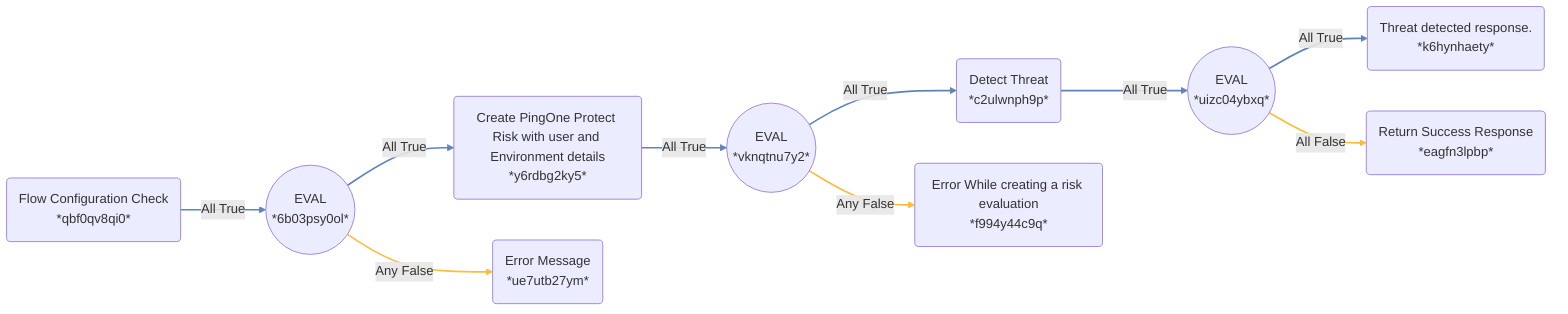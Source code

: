 flowchart LR
    qbf0qv8qi0("Flow Configuration Check<br>*qbf0qv8qi0*") -- All True --> 6b03psy0ol(("EVAL<br>*6b03psy0ol*"))
    6b03psy0ol(("EVAL<br>*6b03psy0ol*")) -- All True --> y6rdbg2ky5("Create PingOne Protect Risk with user and Environment details<br>*y6rdbg2ky5*")
    y6rdbg2ky5("Create PingOne Protect Risk with user and Environment details<br>*y6rdbg2ky5*") -- All True --> vknqtnu7y2(("EVAL<br>*vknqtnu7y2*"))
    vknqtnu7y2(("EVAL<br>*vknqtnu7y2*")) -- All True --> c2ulwnph9p("Detect Threat<br>*c2ulwnph9p*")
    c2ulwnph9p("Detect Threat<br>*c2ulwnph9p*") -- All True --> uizc04ybxq(("EVAL<br>*uizc04ybxq*"))
    uizc04ybxq(("EVAL<br>*uizc04ybxq*")) -- All True --> k6hynhaety("Threat detected response.<br>*k6hynhaety*")
    uizc04ybxq(("EVAL<br>*uizc04ybxq*")) -- All False --> eagfn3lpbp("Return Success Response<br>*eagfn3lpbp*")
    vknqtnu7y2(("EVAL<br>*vknqtnu7y2*")) -- Any False --> f994y44c9q("Error While creating a risk evaluation<br>*f994y44c9q*")
    6b03psy0ol(("EVAL<br>*6b03psy0ol*")) -- Any False --> ue7utb27ym("Error Message<br>*ue7utb27ym*")

    linkStyle 0 stroke:#5F84BB,stroke-width:2px;
    linkStyle 1 stroke:#5F84BB,stroke-width:2px;
    linkStyle 2 stroke:#5F84BB,stroke-width:2px;
    linkStyle 3 stroke:#5F84BB,stroke-width:2px;
    linkStyle 4 stroke:#5F84BB,stroke-width:2px;
    linkStyle 5 stroke:#5F84BB,stroke-width:2px;
    linkStyle 6 stroke:#FCBC3E,stroke-width:2px;
    linkStyle 7 stroke:#FCBC3E,stroke-width:2px;
    linkStyle 8 stroke:#FCBC3E,stroke-width:2px;